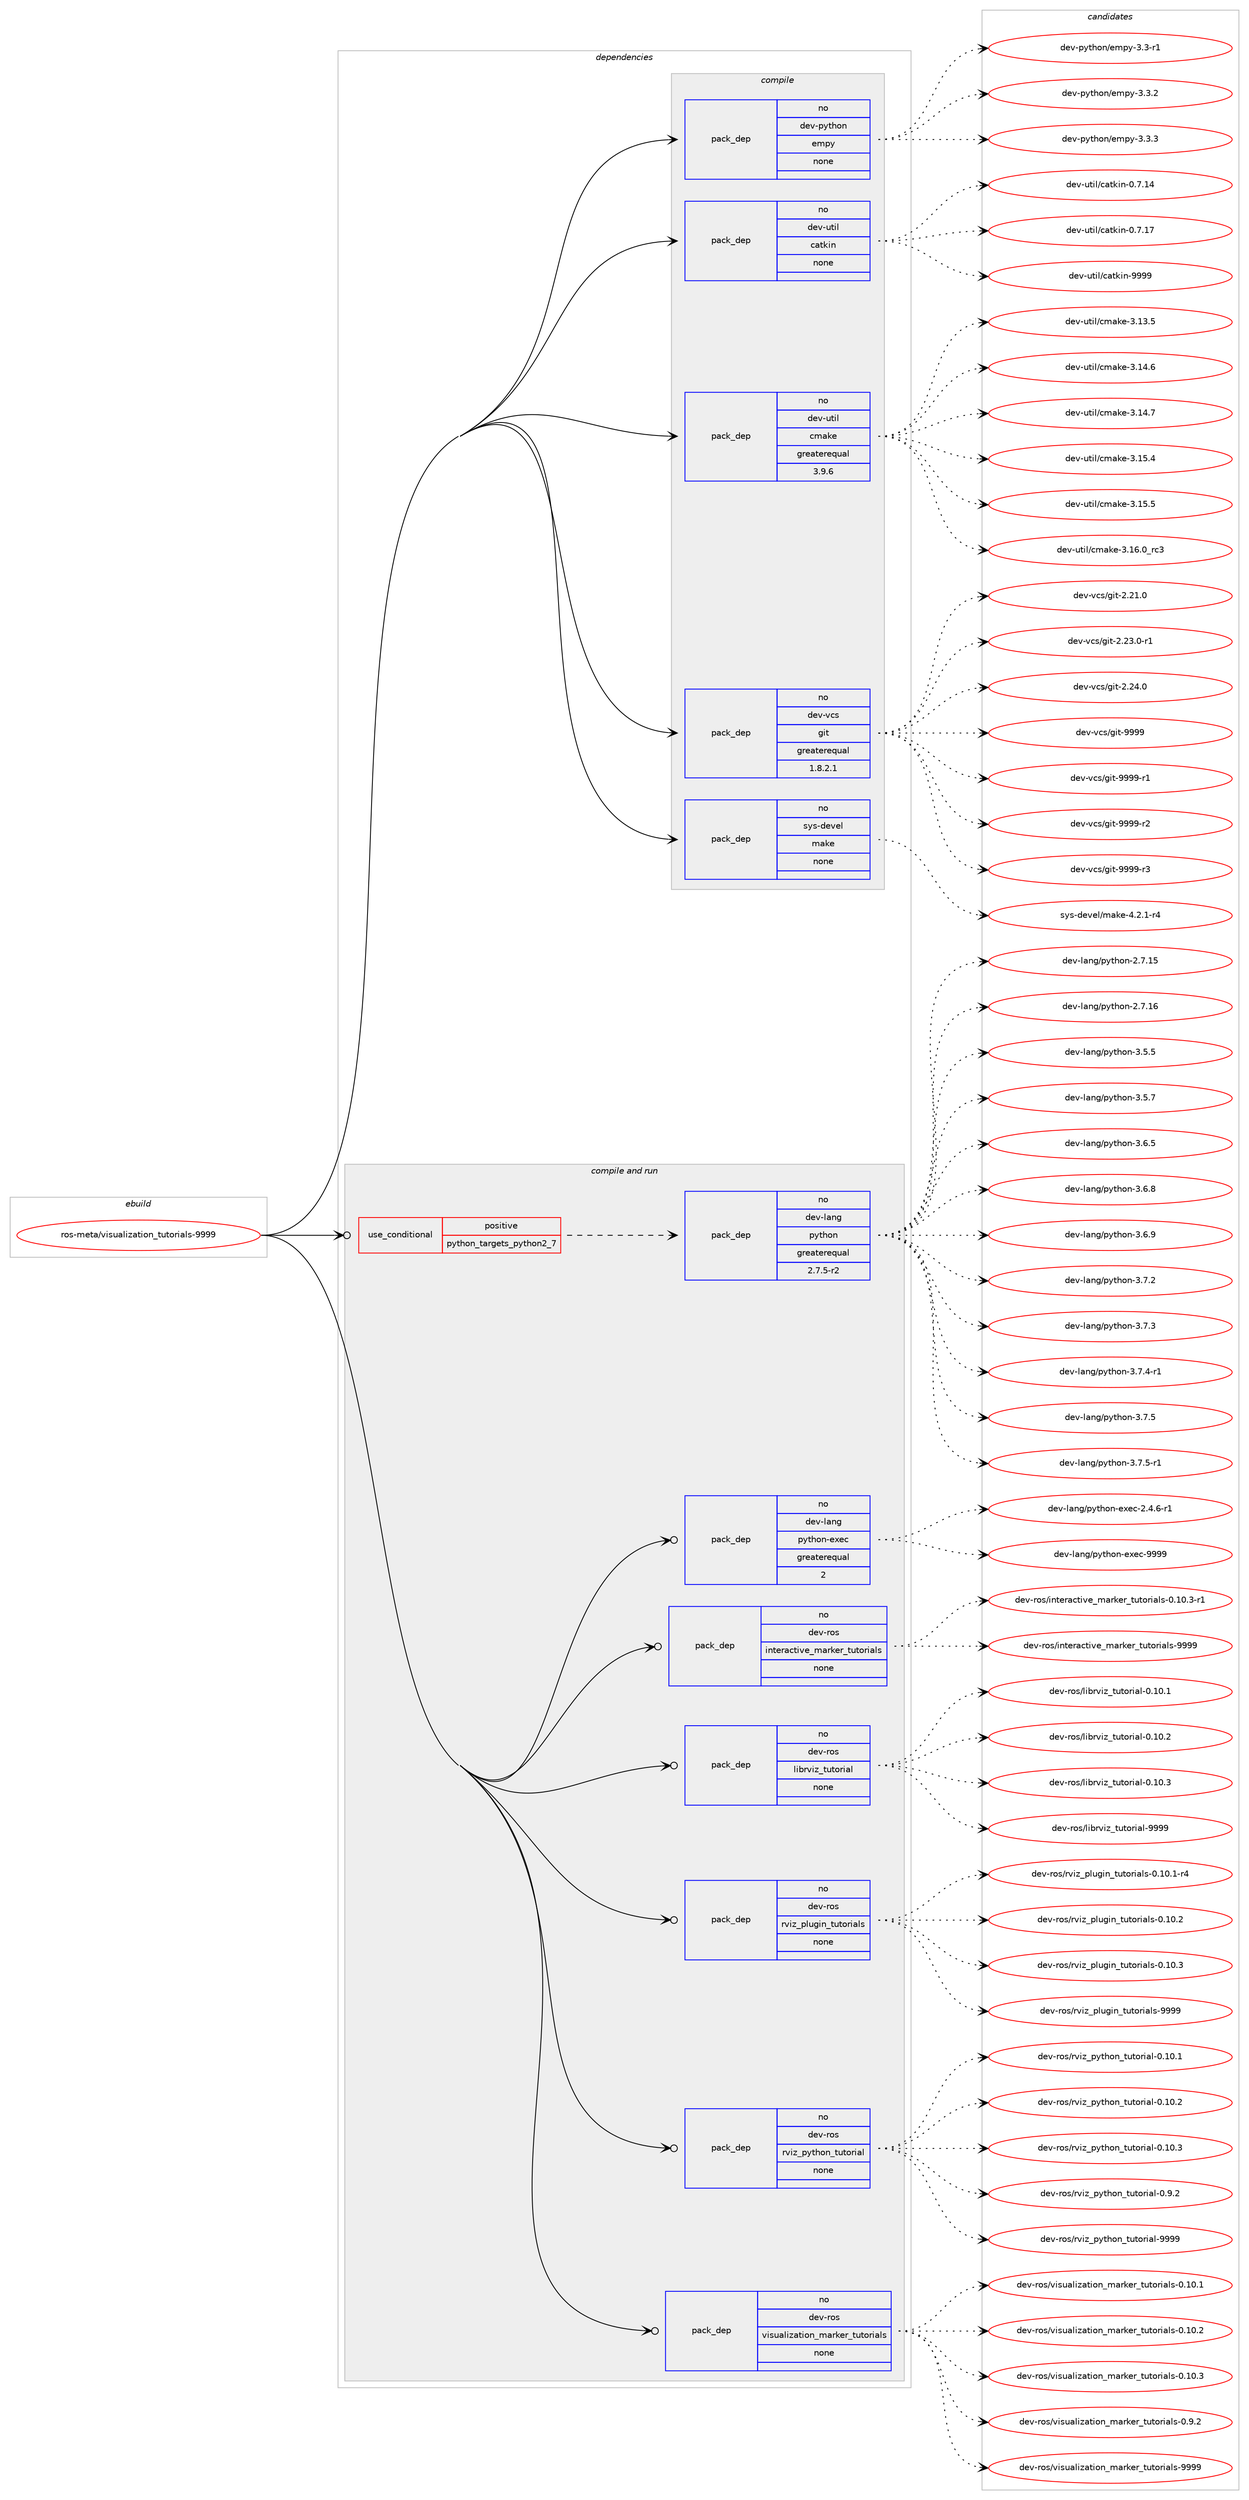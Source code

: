 digraph prolog {

# *************
# Graph options
# *************

newrank=true;
concentrate=true;
compound=true;
graph [rankdir=LR,fontname=Helvetica,fontsize=10,ranksep=1.5];#, ranksep=2.5, nodesep=0.2];
edge  [arrowhead=vee];
node  [fontname=Helvetica,fontsize=10];

# **********
# The ebuild
# **********

subgraph cluster_leftcol {
color=gray;
rank=same;
label=<<i>ebuild</i>>;
id [label="ros-meta/visualization_tutorials-9999", color=red, width=4, href="../ros-meta/visualization_tutorials-9999.svg"];
}

# ****************
# The dependencies
# ****************

subgraph cluster_midcol {
color=gray;
label=<<i>dependencies</i>>;
subgraph cluster_compile {
fillcolor="#eeeeee";
style=filled;
label=<<i>compile</i>>;
subgraph pack627445 {
dependency848897 [label=<<TABLE BORDER="0" CELLBORDER="1" CELLSPACING="0" CELLPADDING="4" WIDTH="220"><TR><TD ROWSPAN="6" CELLPADDING="30">pack_dep</TD></TR><TR><TD WIDTH="110">no</TD></TR><TR><TD>dev-python</TD></TR><TR><TD>empy</TD></TR><TR><TD>none</TD></TR><TR><TD></TD></TR></TABLE>>, shape=none, color=blue];
}
id:e -> dependency848897:w [weight=20,style="solid",arrowhead="vee"];
subgraph pack627446 {
dependency848898 [label=<<TABLE BORDER="0" CELLBORDER="1" CELLSPACING="0" CELLPADDING="4" WIDTH="220"><TR><TD ROWSPAN="6" CELLPADDING="30">pack_dep</TD></TR><TR><TD WIDTH="110">no</TD></TR><TR><TD>dev-util</TD></TR><TR><TD>catkin</TD></TR><TR><TD>none</TD></TR><TR><TD></TD></TR></TABLE>>, shape=none, color=blue];
}
id:e -> dependency848898:w [weight=20,style="solid",arrowhead="vee"];
subgraph pack627447 {
dependency848899 [label=<<TABLE BORDER="0" CELLBORDER="1" CELLSPACING="0" CELLPADDING="4" WIDTH="220"><TR><TD ROWSPAN="6" CELLPADDING="30">pack_dep</TD></TR><TR><TD WIDTH="110">no</TD></TR><TR><TD>dev-util</TD></TR><TR><TD>cmake</TD></TR><TR><TD>greaterequal</TD></TR><TR><TD>3.9.6</TD></TR></TABLE>>, shape=none, color=blue];
}
id:e -> dependency848899:w [weight=20,style="solid",arrowhead="vee"];
subgraph pack627448 {
dependency848900 [label=<<TABLE BORDER="0" CELLBORDER="1" CELLSPACING="0" CELLPADDING="4" WIDTH="220"><TR><TD ROWSPAN="6" CELLPADDING="30">pack_dep</TD></TR><TR><TD WIDTH="110">no</TD></TR><TR><TD>dev-vcs</TD></TR><TR><TD>git</TD></TR><TR><TD>greaterequal</TD></TR><TR><TD>1.8.2.1</TD></TR></TABLE>>, shape=none, color=blue];
}
id:e -> dependency848900:w [weight=20,style="solid",arrowhead="vee"];
subgraph pack627449 {
dependency848901 [label=<<TABLE BORDER="0" CELLBORDER="1" CELLSPACING="0" CELLPADDING="4" WIDTH="220"><TR><TD ROWSPAN="6" CELLPADDING="30">pack_dep</TD></TR><TR><TD WIDTH="110">no</TD></TR><TR><TD>sys-devel</TD></TR><TR><TD>make</TD></TR><TR><TD>none</TD></TR><TR><TD></TD></TR></TABLE>>, shape=none, color=blue];
}
id:e -> dependency848901:w [weight=20,style="solid",arrowhead="vee"];
}
subgraph cluster_compileandrun {
fillcolor="#eeeeee";
style=filled;
label=<<i>compile and run</i>>;
subgraph cond206518 {
dependency848902 [label=<<TABLE BORDER="0" CELLBORDER="1" CELLSPACING="0" CELLPADDING="4"><TR><TD ROWSPAN="3" CELLPADDING="10">use_conditional</TD></TR><TR><TD>positive</TD></TR><TR><TD>python_targets_python2_7</TD></TR></TABLE>>, shape=none, color=red];
subgraph pack627450 {
dependency848903 [label=<<TABLE BORDER="0" CELLBORDER="1" CELLSPACING="0" CELLPADDING="4" WIDTH="220"><TR><TD ROWSPAN="6" CELLPADDING="30">pack_dep</TD></TR><TR><TD WIDTH="110">no</TD></TR><TR><TD>dev-lang</TD></TR><TR><TD>python</TD></TR><TR><TD>greaterequal</TD></TR><TR><TD>2.7.5-r2</TD></TR></TABLE>>, shape=none, color=blue];
}
dependency848902:e -> dependency848903:w [weight=20,style="dashed",arrowhead="vee"];
}
id:e -> dependency848902:w [weight=20,style="solid",arrowhead="odotvee"];
subgraph pack627451 {
dependency848904 [label=<<TABLE BORDER="0" CELLBORDER="1" CELLSPACING="0" CELLPADDING="4" WIDTH="220"><TR><TD ROWSPAN="6" CELLPADDING="30">pack_dep</TD></TR><TR><TD WIDTH="110">no</TD></TR><TR><TD>dev-lang</TD></TR><TR><TD>python-exec</TD></TR><TR><TD>greaterequal</TD></TR><TR><TD>2</TD></TR></TABLE>>, shape=none, color=blue];
}
id:e -> dependency848904:w [weight=20,style="solid",arrowhead="odotvee"];
subgraph pack627452 {
dependency848905 [label=<<TABLE BORDER="0" CELLBORDER="1" CELLSPACING="0" CELLPADDING="4" WIDTH="220"><TR><TD ROWSPAN="6" CELLPADDING="30">pack_dep</TD></TR><TR><TD WIDTH="110">no</TD></TR><TR><TD>dev-ros</TD></TR><TR><TD>interactive_marker_tutorials</TD></TR><TR><TD>none</TD></TR><TR><TD></TD></TR></TABLE>>, shape=none, color=blue];
}
id:e -> dependency848905:w [weight=20,style="solid",arrowhead="odotvee"];
subgraph pack627453 {
dependency848906 [label=<<TABLE BORDER="0" CELLBORDER="1" CELLSPACING="0" CELLPADDING="4" WIDTH="220"><TR><TD ROWSPAN="6" CELLPADDING="30">pack_dep</TD></TR><TR><TD WIDTH="110">no</TD></TR><TR><TD>dev-ros</TD></TR><TR><TD>librviz_tutorial</TD></TR><TR><TD>none</TD></TR><TR><TD></TD></TR></TABLE>>, shape=none, color=blue];
}
id:e -> dependency848906:w [weight=20,style="solid",arrowhead="odotvee"];
subgraph pack627454 {
dependency848907 [label=<<TABLE BORDER="0" CELLBORDER="1" CELLSPACING="0" CELLPADDING="4" WIDTH="220"><TR><TD ROWSPAN="6" CELLPADDING="30">pack_dep</TD></TR><TR><TD WIDTH="110">no</TD></TR><TR><TD>dev-ros</TD></TR><TR><TD>rviz_plugin_tutorials</TD></TR><TR><TD>none</TD></TR><TR><TD></TD></TR></TABLE>>, shape=none, color=blue];
}
id:e -> dependency848907:w [weight=20,style="solid",arrowhead="odotvee"];
subgraph pack627455 {
dependency848908 [label=<<TABLE BORDER="0" CELLBORDER="1" CELLSPACING="0" CELLPADDING="4" WIDTH="220"><TR><TD ROWSPAN="6" CELLPADDING="30">pack_dep</TD></TR><TR><TD WIDTH="110">no</TD></TR><TR><TD>dev-ros</TD></TR><TR><TD>rviz_python_tutorial</TD></TR><TR><TD>none</TD></TR><TR><TD></TD></TR></TABLE>>, shape=none, color=blue];
}
id:e -> dependency848908:w [weight=20,style="solid",arrowhead="odotvee"];
subgraph pack627456 {
dependency848909 [label=<<TABLE BORDER="0" CELLBORDER="1" CELLSPACING="0" CELLPADDING="4" WIDTH="220"><TR><TD ROWSPAN="6" CELLPADDING="30">pack_dep</TD></TR><TR><TD WIDTH="110">no</TD></TR><TR><TD>dev-ros</TD></TR><TR><TD>visualization_marker_tutorials</TD></TR><TR><TD>none</TD></TR><TR><TD></TD></TR></TABLE>>, shape=none, color=blue];
}
id:e -> dependency848909:w [weight=20,style="solid",arrowhead="odotvee"];
}
subgraph cluster_run {
fillcolor="#eeeeee";
style=filled;
label=<<i>run</i>>;
}
}

# **************
# The candidates
# **************

subgraph cluster_choices {
rank=same;
color=gray;
label=<<i>candidates</i>>;

subgraph choice627445 {
color=black;
nodesep=1;
choice1001011184511212111610411111047101109112121455146514511449 [label="dev-python/empy-3.3-r1", color=red, width=4,href="../dev-python/empy-3.3-r1.svg"];
choice1001011184511212111610411111047101109112121455146514650 [label="dev-python/empy-3.3.2", color=red, width=4,href="../dev-python/empy-3.3.2.svg"];
choice1001011184511212111610411111047101109112121455146514651 [label="dev-python/empy-3.3.3", color=red, width=4,href="../dev-python/empy-3.3.3.svg"];
dependency848897:e -> choice1001011184511212111610411111047101109112121455146514511449:w [style=dotted,weight="100"];
dependency848897:e -> choice1001011184511212111610411111047101109112121455146514650:w [style=dotted,weight="100"];
dependency848897:e -> choice1001011184511212111610411111047101109112121455146514651:w [style=dotted,weight="100"];
}
subgraph choice627446 {
color=black;
nodesep=1;
choice1001011184511711610510847999711610710511045484655464952 [label="dev-util/catkin-0.7.14", color=red, width=4,href="../dev-util/catkin-0.7.14.svg"];
choice1001011184511711610510847999711610710511045484655464955 [label="dev-util/catkin-0.7.17", color=red, width=4,href="../dev-util/catkin-0.7.17.svg"];
choice100101118451171161051084799971161071051104557575757 [label="dev-util/catkin-9999", color=red, width=4,href="../dev-util/catkin-9999.svg"];
dependency848898:e -> choice1001011184511711610510847999711610710511045484655464952:w [style=dotted,weight="100"];
dependency848898:e -> choice1001011184511711610510847999711610710511045484655464955:w [style=dotted,weight="100"];
dependency848898:e -> choice100101118451171161051084799971161071051104557575757:w [style=dotted,weight="100"];
}
subgraph choice627447 {
color=black;
nodesep=1;
choice1001011184511711610510847991099710710145514649514653 [label="dev-util/cmake-3.13.5", color=red, width=4,href="../dev-util/cmake-3.13.5.svg"];
choice1001011184511711610510847991099710710145514649524654 [label="dev-util/cmake-3.14.6", color=red, width=4,href="../dev-util/cmake-3.14.6.svg"];
choice1001011184511711610510847991099710710145514649524655 [label="dev-util/cmake-3.14.7", color=red, width=4,href="../dev-util/cmake-3.14.7.svg"];
choice1001011184511711610510847991099710710145514649534652 [label="dev-util/cmake-3.15.4", color=red, width=4,href="../dev-util/cmake-3.15.4.svg"];
choice1001011184511711610510847991099710710145514649534653 [label="dev-util/cmake-3.15.5", color=red, width=4,href="../dev-util/cmake-3.15.5.svg"];
choice1001011184511711610510847991099710710145514649544648951149951 [label="dev-util/cmake-3.16.0_rc3", color=red, width=4,href="../dev-util/cmake-3.16.0_rc3.svg"];
dependency848899:e -> choice1001011184511711610510847991099710710145514649514653:w [style=dotted,weight="100"];
dependency848899:e -> choice1001011184511711610510847991099710710145514649524654:w [style=dotted,weight="100"];
dependency848899:e -> choice1001011184511711610510847991099710710145514649524655:w [style=dotted,weight="100"];
dependency848899:e -> choice1001011184511711610510847991099710710145514649534652:w [style=dotted,weight="100"];
dependency848899:e -> choice1001011184511711610510847991099710710145514649534653:w [style=dotted,weight="100"];
dependency848899:e -> choice1001011184511711610510847991099710710145514649544648951149951:w [style=dotted,weight="100"];
}
subgraph choice627448 {
color=black;
nodesep=1;
choice10010111845118991154710310511645504650494648 [label="dev-vcs/git-2.21.0", color=red, width=4,href="../dev-vcs/git-2.21.0.svg"];
choice100101118451189911547103105116455046505146484511449 [label="dev-vcs/git-2.23.0-r1", color=red, width=4,href="../dev-vcs/git-2.23.0-r1.svg"];
choice10010111845118991154710310511645504650524648 [label="dev-vcs/git-2.24.0", color=red, width=4,href="../dev-vcs/git-2.24.0.svg"];
choice1001011184511899115471031051164557575757 [label="dev-vcs/git-9999", color=red, width=4,href="../dev-vcs/git-9999.svg"];
choice10010111845118991154710310511645575757574511449 [label="dev-vcs/git-9999-r1", color=red, width=4,href="../dev-vcs/git-9999-r1.svg"];
choice10010111845118991154710310511645575757574511450 [label="dev-vcs/git-9999-r2", color=red, width=4,href="../dev-vcs/git-9999-r2.svg"];
choice10010111845118991154710310511645575757574511451 [label="dev-vcs/git-9999-r3", color=red, width=4,href="../dev-vcs/git-9999-r3.svg"];
dependency848900:e -> choice10010111845118991154710310511645504650494648:w [style=dotted,weight="100"];
dependency848900:e -> choice100101118451189911547103105116455046505146484511449:w [style=dotted,weight="100"];
dependency848900:e -> choice10010111845118991154710310511645504650524648:w [style=dotted,weight="100"];
dependency848900:e -> choice1001011184511899115471031051164557575757:w [style=dotted,weight="100"];
dependency848900:e -> choice10010111845118991154710310511645575757574511449:w [style=dotted,weight="100"];
dependency848900:e -> choice10010111845118991154710310511645575757574511450:w [style=dotted,weight="100"];
dependency848900:e -> choice10010111845118991154710310511645575757574511451:w [style=dotted,weight="100"];
}
subgraph choice627449 {
color=black;
nodesep=1;
choice1151211154510010111810110847109971071014552465046494511452 [label="sys-devel/make-4.2.1-r4", color=red, width=4,href="../sys-devel/make-4.2.1-r4.svg"];
dependency848901:e -> choice1151211154510010111810110847109971071014552465046494511452:w [style=dotted,weight="100"];
}
subgraph choice627450 {
color=black;
nodesep=1;
choice10010111845108971101034711212111610411111045504655464953 [label="dev-lang/python-2.7.15", color=red, width=4,href="../dev-lang/python-2.7.15.svg"];
choice10010111845108971101034711212111610411111045504655464954 [label="dev-lang/python-2.7.16", color=red, width=4,href="../dev-lang/python-2.7.16.svg"];
choice100101118451089711010347112121116104111110455146534653 [label="dev-lang/python-3.5.5", color=red, width=4,href="../dev-lang/python-3.5.5.svg"];
choice100101118451089711010347112121116104111110455146534655 [label="dev-lang/python-3.5.7", color=red, width=4,href="../dev-lang/python-3.5.7.svg"];
choice100101118451089711010347112121116104111110455146544653 [label="dev-lang/python-3.6.5", color=red, width=4,href="../dev-lang/python-3.6.5.svg"];
choice100101118451089711010347112121116104111110455146544656 [label="dev-lang/python-3.6.8", color=red, width=4,href="../dev-lang/python-3.6.8.svg"];
choice100101118451089711010347112121116104111110455146544657 [label="dev-lang/python-3.6.9", color=red, width=4,href="../dev-lang/python-3.6.9.svg"];
choice100101118451089711010347112121116104111110455146554650 [label="dev-lang/python-3.7.2", color=red, width=4,href="../dev-lang/python-3.7.2.svg"];
choice100101118451089711010347112121116104111110455146554651 [label="dev-lang/python-3.7.3", color=red, width=4,href="../dev-lang/python-3.7.3.svg"];
choice1001011184510897110103471121211161041111104551465546524511449 [label="dev-lang/python-3.7.4-r1", color=red, width=4,href="../dev-lang/python-3.7.4-r1.svg"];
choice100101118451089711010347112121116104111110455146554653 [label="dev-lang/python-3.7.5", color=red, width=4,href="../dev-lang/python-3.7.5.svg"];
choice1001011184510897110103471121211161041111104551465546534511449 [label="dev-lang/python-3.7.5-r1", color=red, width=4,href="../dev-lang/python-3.7.5-r1.svg"];
dependency848903:e -> choice10010111845108971101034711212111610411111045504655464953:w [style=dotted,weight="100"];
dependency848903:e -> choice10010111845108971101034711212111610411111045504655464954:w [style=dotted,weight="100"];
dependency848903:e -> choice100101118451089711010347112121116104111110455146534653:w [style=dotted,weight="100"];
dependency848903:e -> choice100101118451089711010347112121116104111110455146534655:w [style=dotted,weight="100"];
dependency848903:e -> choice100101118451089711010347112121116104111110455146544653:w [style=dotted,weight="100"];
dependency848903:e -> choice100101118451089711010347112121116104111110455146544656:w [style=dotted,weight="100"];
dependency848903:e -> choice100101118451089711010347112121116104111110455146544657:w [style=dotted,weight="100"];
dependency848903:e -> choice100101118451089711010347112121116104111110455146554650:w [style=dotted,weight="100"];
dependency848903:e -> choice100101118451089711010347112121116104111110455146554651:w [style=dotted,weight="100"];
dependency848903:e -> choice1001011184510897110103471121211161041111104551465546524511449:w [style=dotted,weight="100"];
dependency848903:e -> choice100101118451089711010347112121116104111110455146554653:w [style=dotted,weight="100"];
dependency848903:e -> choice1001011184510897110103471121211161041111104551465546534511449:w [style=dotted,weight="100"];
}
subgraph choice627451 {
color=black;
nodesep=1;
choice10010111845108971101034711212111610411111045101120101994550465246544511449 [label="dev-lang/python-exec-2.4.6-r1", color=red, width=4,href="../dev-lang/python-exec-2.4.6-r1.svg"];
choice10010111845108971101034711212111610411111045101120101994557575757 [label="dev-lang/python-exec-9999", color=red, width=4,href="../dev-lang/python-exec-9999.svg"];
dependency848904:e -> choice10010111845108971101034711212111610411111045101120101994550465246544511449:w [style=dotted,weight="100"];
dependency848904:e -> choice10010111845108971101034711212111610411111045101120101994557575757:w [style=dotted,weight="100"];
}
subgraph choice627452 {
color=black;
nodesep=1;
choice1001011184511411111547105110116101114979911610511810195109971141071011149511611711611111410597108115454846494846514511449 [label="dev-ros/interactive_marker_tutorials-0.10.3-r1", color=red, width=4,href="../dev-ros/interactive_marker_tutorials-0.10.3-r1.svg"];
choice10010111845114111115471051101161011149799116105118101951099711410710111495116117116111114105971081154557575757 [label="dev-ros/interactive_marker_tutorials-9999", color=red, width=4,href="../dev-ros/interactive_marker_tutorials-9999.svg"];
dependency848905:e -> choice1001011184511411111547105110116101114979911610511810195109971141071011149511611711611111410597108115454846494846514511449:w [style=dotted,weight="100"];
dependency848905:e -> choice10010111845114111115471051101161011149799116105118101951099711410710111495116117116111114105971081154557575757:w [style=dotted,weight="100"];
}
subgraph choice627453 {
color=black;
nodesep=1;
choice100101118451141111154710810598114118105122951161171161111141059710845484649484649 [label="dev-ros/librviz_tutorial-0.10.1", color=red, width=4,href="../dev-ros/librviz_tutorial-0.10.1.svg"];
choice100101118451141111154710810598114118105122951161171161111141059710845484649484650 [label="dev-ros/librviz_tutorial-0.10.2", color=red, width=4,href="../dev-ros/librviz_tutorial-0.10.2.svg"];
choice100101118451141111154710810598114118105122951161171161111141059710845484649484651 [label="dev-ros/librviz_tutorial-0.10.3", color=red, width=4,href="../dev-ros/librviz_tutorial-0.10.3.svg"];
choice10010111845114111115471081059811411810512295116117116111114105971084557575757 [label="dev-ros/librviz_tutorial-9999", color=red, width=4,href="../dev-ros/librviz_tutorial-9999.svg"];
dependency848906:e -> choice100101118451141111154710810598114118105122951161171161111141059710845484649484649:w [style=dotted,weight="100"];
dependency848906:e -> choice100101118451141111154710810598114118105122951161171161111141059710845484649484650:w [style=dotted,weight="100"];
dependency848906:e -> choice100101118451141111154710810598114118105122951161171161111141059710845484649484651:w [style=dotted,weight="100"];
dependency848906:e -> choice10010111845114111115471081059811411810512295116117116111114105971084557575757:w [style=dotted,weight="100"];
}
subgraph choice627454 {
color=black;
nodesep=1;
choice1001011184511411111547114118105122951121081171031051109511611711611111410597108115454846494846494511452 [label="dev-ros/rviz_plugin_tutorials-0.10.1-r4", color=red, width=4,href="../dev-ros/rviz_plugin_tutorials-0.10.1-r4.svg"];
choice100101118451141111154711411810512295112108117103105110951161171161111141059710811545484649484650 [label="dev-ros/rviz_plugin_tutorials-0.10.2", color=red, width=4,href="../dev-ros/rviz_plugin_tutorials-0.10.2.svg"];
choice100101118451141111154711411810512295112108117103105110951161171161111141059710811545484649484651 [label="dev-ros/rviz_plugin_tutorials-0.10.3", color=red, width=4,href="../dev-ros/rviz_plugin_tutorials-0.10.3.svg"];
choice10010111845114111115471141181051229511210811710310511095116117116111114105971081154557575757 [label="dev-ros/rviz_plugin_tutorials-9999", color=red, width=4,href="../dev-ros/rviz_plugin_tutorials-9999.svg"];
dependency848907:e -> choice1001011184511411111547114118105122951121081171031051109511611711611111410597108115454846494846494511452:w [style=dotted,weight="100"];
dependency848907:e -> choice100101118451141111154711411810512295112108117103105110951161171161111141059710811545484649484650:w [style=dotted,weight="100"];
dependency848907:e -> choice100101118451141111154711411810512295112108117103105110951161171161111141059710811545484649484651:w [style=dotted,weight="100"];
dependency848907:e -> choice10010111845114111115471141181051229511210811710310511095116117116111114105971081154557575757:w [style=dotted,weight="100"];
}
subgraph choice627455 {
color=black;
nodesep=1;
choice100101118451141111154711411810512295112121116104111110951161171161111141059710845484649484649 [label="dev-ros/rviz_python_tutorial-0.10.1", color=red, width=4,href="../dev-ros/rviz_python_tutorial-0.10.1.svg"];
choice100101118451141111154711411810512295112121116104111110951161171161111141059710845484649484650 [label="dev-ros/rviz_python_tutorial-0.10.2", color=red, width=4,href="../dev-ros/rviz_python_tutorial-0.10.2.svg"];
choice100101118451141111154711411810512295112121116104111110951161171161111141059710845484649484651 [label="dev-ros/rviz_python_tutorial-0.10.3", color=red, width=4,href="../dev-ros/rviz_python_tutorial-0.10.3.svg"];
choice1001011184511411111547114118105122951121211161041111109511611711611111410597108454846574650 [label="dev-ros/rviz_python_tutorial-0.9.2", color=red, width=4,href="../dev-ros/rviz_python_tutorial-0.9.2.svg"];
choice10010111845114111115471141181051229511212111610411111095116117116111114105971084557575757 [label="dev-ros/rviz_python_tutorial-9999", color=red, width=4,href="../dev-ros/rviz_python_tutorial-9999.svg"];
dependency848908:e -> choice100101118451141111154711411810512295112121116104111110951161171161111141059710845484649484649:w [style=dotted,weight="100"];
dependency848908:e -> choice100101118451141111154711411810512295112121116104111110951161171161111141059710845484649484650:w [style=dotted,weight="100"];
dependency848908:e -> choice100101118451141111154711411810512295112121116104111110951161171161111141059710845484649484651:w [style=dotted,weight="100"];
dependency848908:e -> choice1001011184511411111547114118105122951121211161041111109511611711611111410597108454846574650:w [style=dotted,weight="100"];
dependency848908:e -> choice10010111845114111115471141181051229511212111610411111095116117116111114105971084557575757:w [style=dotted,weight="100"];
}
subgraph choice627456 {
color=black;
nodesep=1;
choice100101118451141111154711810511511797108105122971161051111109510997114107101114951161171161111141059710811545484649484649 [label="dev-ros/visualization_marker_tutorials-0.10.1", color=red, width=4,href="../dev-ros/visualization_marker_tutorials-0.10.1.svg"];
choice100101118451141111154711810511511797108105122971161051111109510997114107101114951161171161111141059710811545484649484650 [label="dev-ros/visualization_marker_tutorials-0.10.2", color=red, width=4,href="../dev-ros/visualization_marker_tutorials-0.10.2.svg"];
choice100101118451141111154711810511511797108105122971161051111109510997114107101114951161171161111141059710811545484649484651 [label="dev-ros/visualization_marker_tutorials-0.10.3", color=red, width=4,href="../dev-ros/visualization_marker_tutorials-0.10.3.svg"];
choice1001011184511411111547118105115117971081051229711610511111095109971141071011149511611711611111410597108115454846574650 [label="dev-ros/visualization_marker_tutorials-0.9.2", color=red, width=4,href="../dev-ros/visualization_marker_tutorials-0.9.2.svg"];
choice10010111845114111115471181051151179710810512297116105111110951099711410710111495116117116111114105971081154557575757 [label="dev-ros/visualization_marker_tutorials-9999", color=red, width=4,href="../dev-ros/visualization_marker_tutorials-9999.svg"];
dependency848909:e -> choice100101118451141111154711810511511797108105122971161051111109510997114107101114951161171161111141059710811545484649484649:w [style=dotted,weight="100"];
dependency848909:e -> choice100101118451141111154711810511511797108105122971161051111109510997114107101114951161171161111141059710811545484649484650:w [style=dotted,weight="100"];
dependency848909:e -> choice100101118451141111154711810511511797108105122971161051111109510997114107101114951161171161111141059710811545484649484651:w [style=dotted,weight="100"];
dependency848909:e -> choice1001011184511411111547118105115117971081051229711610511111095109971141071011149511611711611111410597108115454846574650:w [style=dotted,weight="100"];
dependency848909:e -> choice10010111845114111115471181051151179710810512297116105111110951099711410710111495116117116111114105971081154557575757:w [style=dotted,weight="100"];
}
}

}
